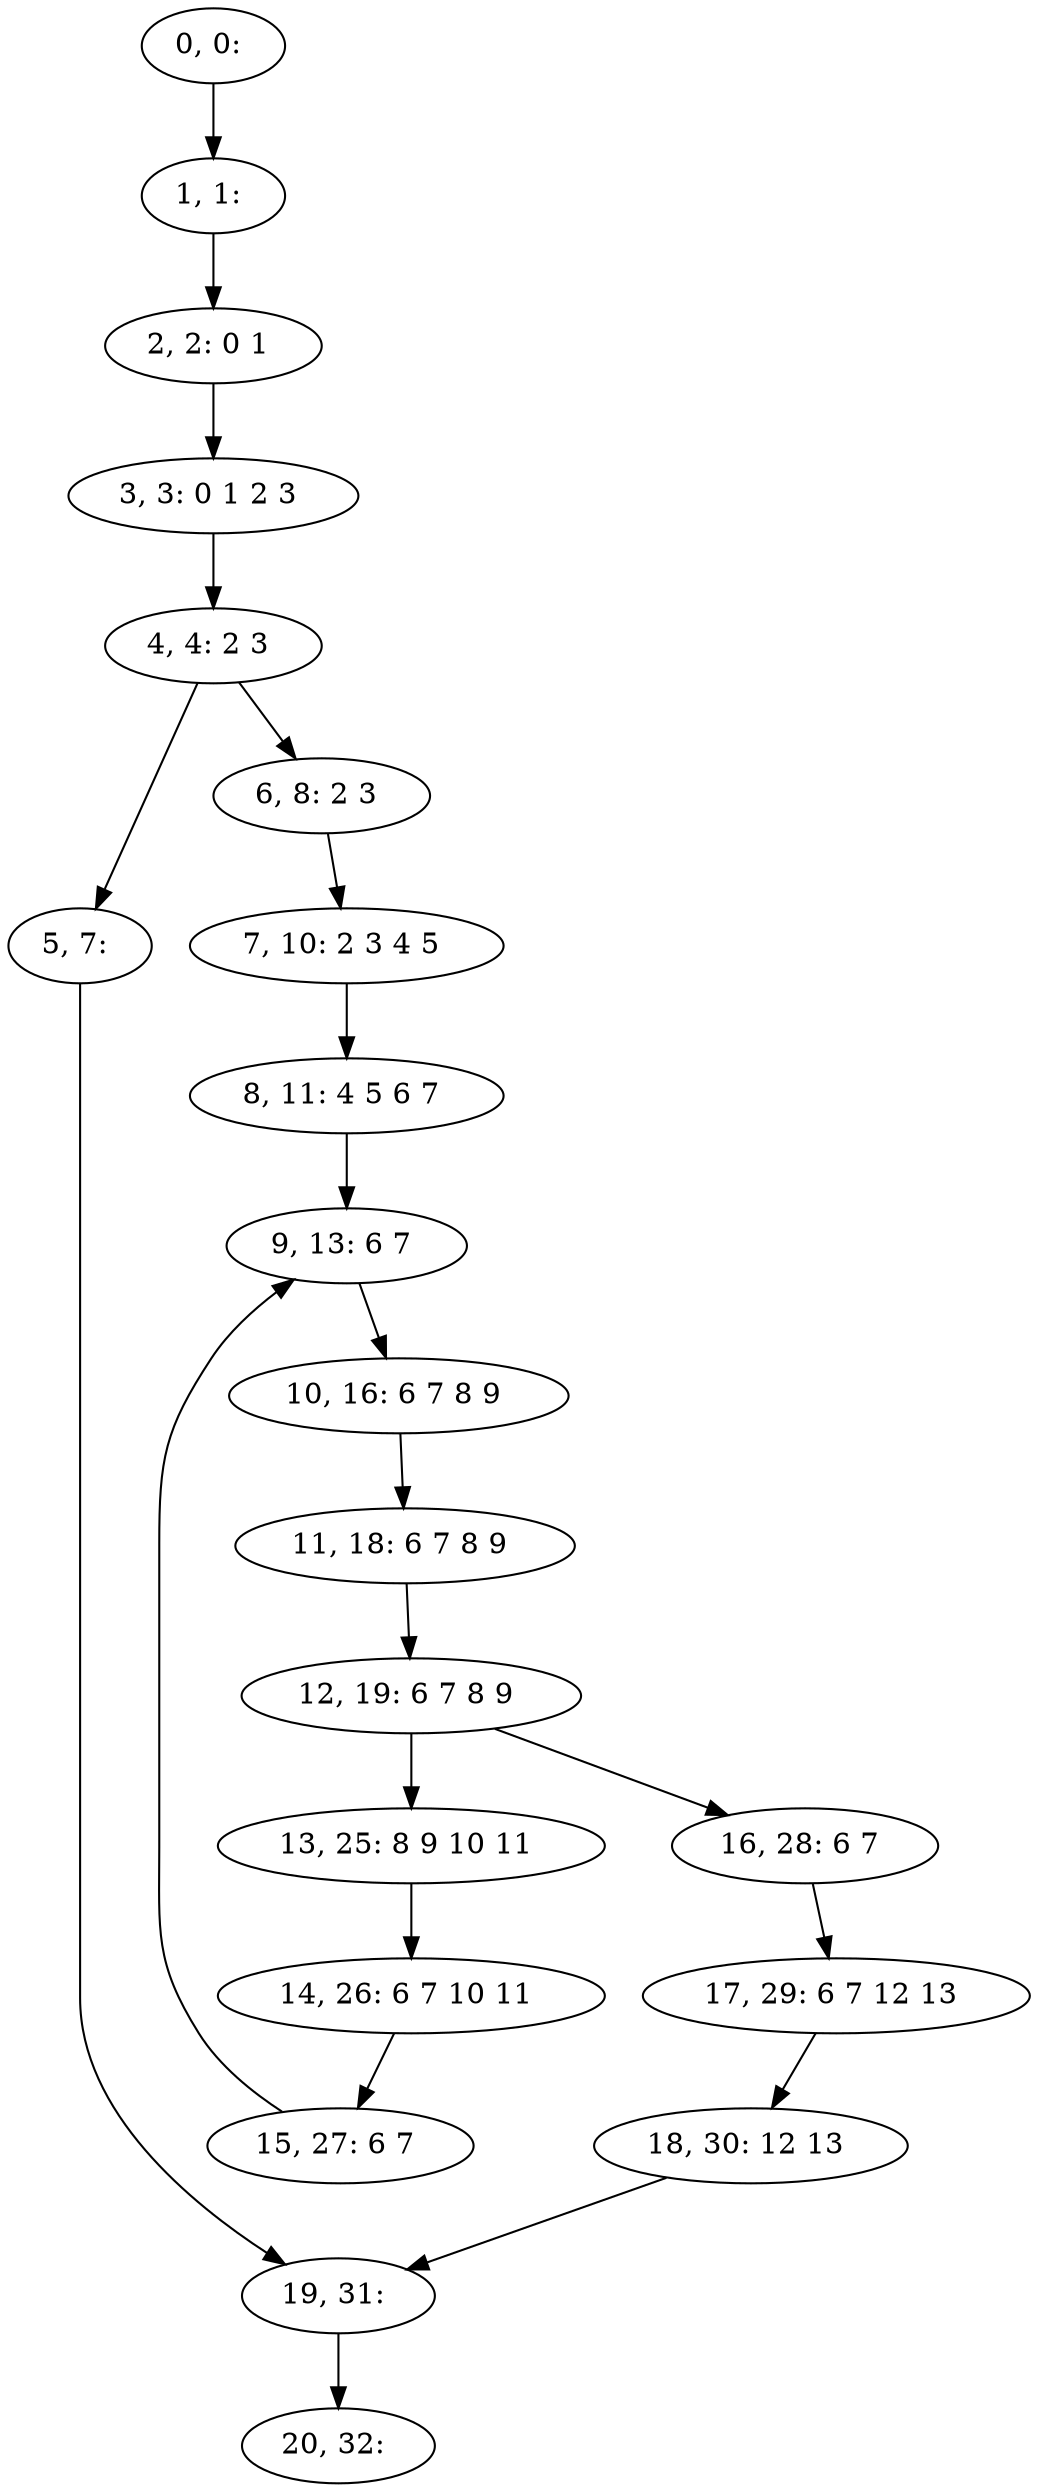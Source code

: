 digraph G {
0[label="0, 0: "];
1[label="1, 1: "];
2[label="2, 2: 0 1 "];
3[label="3, 3: 0 1 2 3 "];
4[label="4, 4: 2 3 "];
5[label="5, 7: "];
6[label="6, 8: 2 3 "];
7[label="7, 10: 2 3 4 5 "];
8[label="8, 11: 4 5 6 7 "];
9[label="9, 13: 6 7 "];
10[label="10, 16: 6 7 8 9 "];
11[label="11, 18: 6 7 8 9 "];
12[label="12, 19: 6 7 8 9 "];
13[label="13, 25: 8 9 10 11 "];
14[label="14, 26: 6 7 10 11 "];
15[label="15, 27: 6 7 "];
16[label="16, 28: 6 7 "];
17[label="17, 29: 6 7 12 13 "];
18[label="18, 30: 12 13 "];
19[label="19, 31: "];
20[label="20, 32: "];
0->1 ;
1->2 ;
2->3 ;
3->4 ;
4->5 ;
4->6 ;
5->19 ;
6->7 ;
7->8 ;
8->9 ;
9->10 ;
10->11 ;
11->12 ;
12->13 ;
12->16 ;
13->14 ;
14->15 ;
15->9 ;
16->17 ;
17->18 ;
18->19 ;
19->20 ;
}
